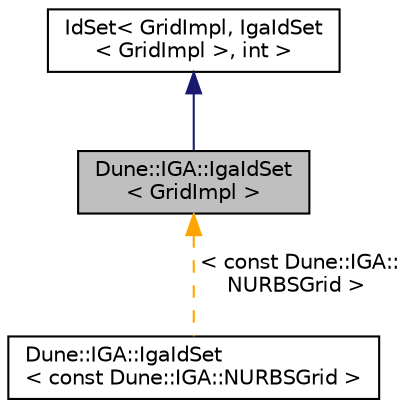 digraph "Dune::IGA::IgaIdSet&lt; GridImpl &gt;"
{
 // LATEX_PDF_SIZE
  edge [fontname="Helvetica",fontsize="10",labelfontname="Helvetica",labelfontsize="10"];
  node [fontname="Helvetica",fontsize="10",shape=record];
  Node1 [label="Dune::IGA::IgaIdSet\l\< GridImpl \>",height=0.2,width=0.4,color="black", fillcolor="grey75", style="filled", fontcolor="black",tooltip=" "];
  Node2 -> Node1 [dir="back",color="midnightblue",fontsize="10",style="solid",fontname="Helvetica"];
  Node2 [label="IdSet\< GridImpl, IgaIdSet\l\< GridImpl \>, int \>",height=0.2,width=0.4,color="black", fillcolor="white", style="filled",tooltip=" "];
  Node1 -> Node3 [dir="back",color="orange",fontsize="10",style="dashed",label=" \< const Dune::IGA::\lNURBSGrid \>" ,fontname="Helvetica"];
  Node3 [label="Dune::IGA::IgaIdSet\l\< const Dune::IGA::NURBSGrid \>",height=0.2,width=0.4,color="black", fillcolor="white", style="filled",URL="$d8/d02/a01149.html",tooltip=" "];
}
